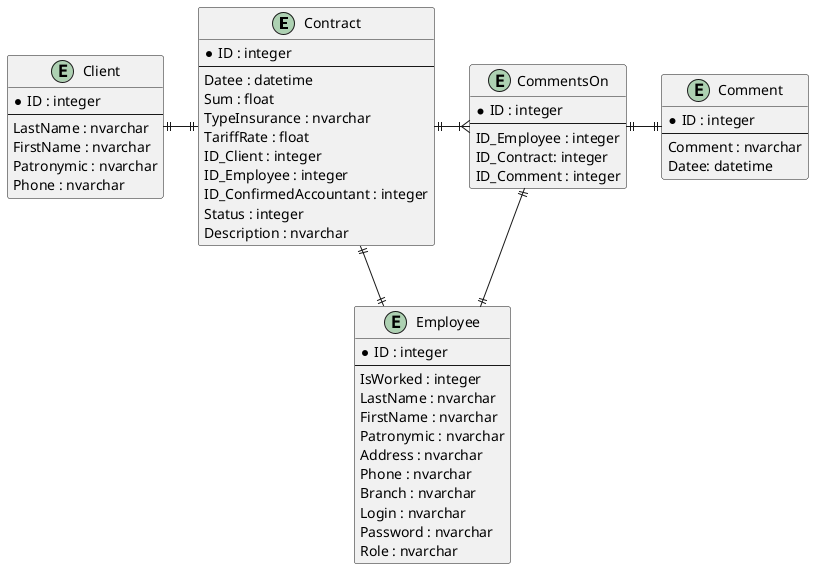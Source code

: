 @startuml
entity "Contract" as Contract {
    *ID : integer
    --
    Datee : datetime
    Sum : float
    TypeInsurance : nvarchar
    TariffRate : float
    ID_Client : integer
    ID_Employee : integer
    ID_ConfirmedAccountant : integer
    Status : integer
    Description : nvarchar
}

entity "Client" as Client {
    *ID : integer
    --
    LastName : nvarchar
    FirstName : nvarchar
    Patronymic : nvarchar
    Phone : nvarchar
}

entity "Employee" as Employee {
    *ID : integer
    --
    IsWorked : integer
    LastName : nvarchar
    FirstName : nvarchar
    Patronymic : nvarchar
    Address : nvarchar
    Phone : nvarchar
    Branch : nvarchar
    Login : nvarchar
    Password : nvarchar
    Role : nvarchar
}

entity "CommentsOn" as CommentsOn {
    *ID : integer
    --
    ID_Employee : integer
    ID_Contract: integer
    ID_Comment : integer
}

entity "Comment" as Comment {
    *ID : integer
    --
    Comment : nvarchar
    Datee: datetime
}

Contract ||-l-|| Client
Contract ||--|| Employee
CommentsOn }|-l-|| Contract
CommentsOn ||-r-|| Comment
CommentsOn ||--|| Employee
@enduml